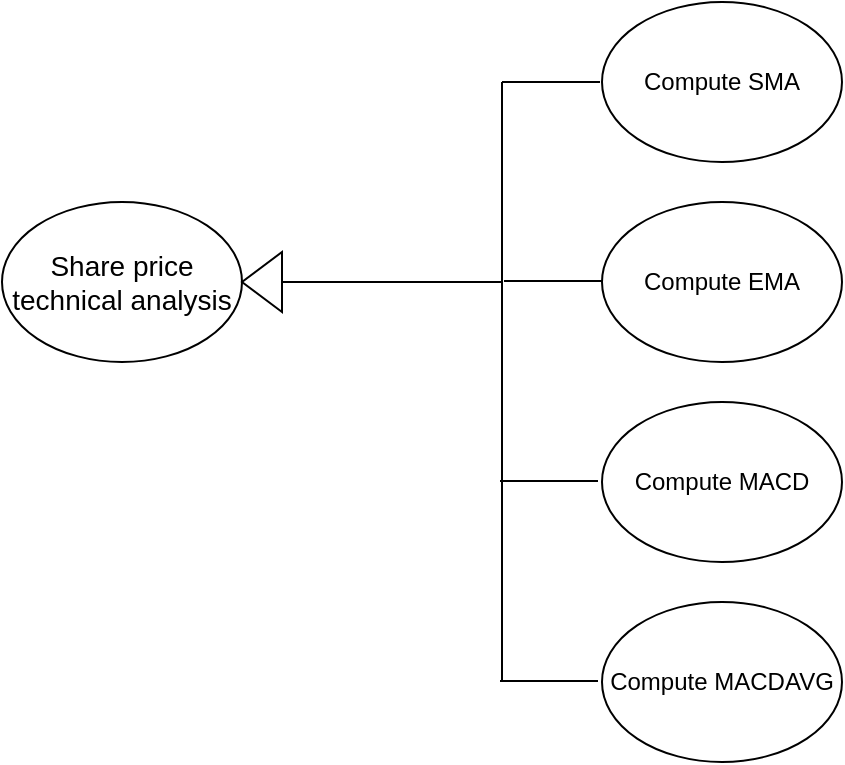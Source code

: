 <mxfile version="14.4.4" type="github"><diagram id="uq3WUcLI6ZLiZ-ROyAj5" name="Page-1"><mxGraphModel dx="782" dy="1558" grid="1" gridSize="10" guides="1" tooltips="1" connect="1" arrows="1" fold="1" page="1" pageScale="1" pageWidth="827" pageHeight="1169" math="0" shadow="0"><root><mxCell id="0"/><mxCell id="1" parent="0"/><mxCell id="90IHYemAjZToinOYdZnp-1" value="Compute SMA" style="ellipse;whiteSpace=wrap;html=1;" vertex="1" parent="1"><mxGeometry x="440" y="-460" width="120" height="80" as="geometry"/></mxCell><mxCell id="90IHYemAjZToinOYdZnp-2" value="Compute EMA" style="ellipse;whiteSpace=wrap;html=1;" vertex="1" parent="1"><mxGeometry x="440" y="-360" width="120" height="80" as="geometry"/></mxCell><mxCell id="90IHYemAjZToinOYdZnp-3" value="Compute MACDAVG" style="ellipse;whiteSpace=wrap;html=1;" vertex="1" parent="1"><mxGeometry x="440" y="-160" width="120" height="80" as="geometry"/></mxCell><mxCell id="90IHYemAjZToinOYdZnp-4" value="Compute MACD" style="ellipse;whiteSpace=wrap;html=1;" vertex="1" parent="1"><mxGeometry x="440" y="-260" width="120" height="80" as="geometry"/></mxCell><mxCell id="90IHYemAjZToinOYdZnp-5" value="" style="endArrow=none;html=1;" edge="1" parent="1"><mxGeometry width="50" height="50" relative="1" as="geometry"><mxPoint x="390" y="-120" as="sourcePoint"/><mxPoint x="390" y="-420" as="targetPoint"/><Array as="points"><mxPoint x="390" y="-280"/></Array></mxGeometry></mxCell><mxCell id="90IHYemAjZToinOYdZnp-6" value="" style="endArrow=none;html=1;" edge="1" parent="1"><mxGeometry width="50" height="50" relative="1" as="geometry"><mxPoint x="390" y="-420" as="sourcePoint"/><mxPoint x="439" y="-420" as="targetPoint"/></mxGeometry></mxCell><mxCell id="90IHYemAjZToinOYdZnp-9" value="" style="endArrow=none;html=1;" edge="1" parent="1"><mxGeometry width="50" height="50" relative="1" as="geometry"><mxPoint x="391" y="-320.5" as="sourcePoint"/><mxPoint x="440" y="-320.5" as="targetPoint"/></mxGeometry></mxCell><mxCell id="90IHYemAjZToinOYdZnp-10" value="" style="endArrow=none;html=1;" edge="1" parent="1"><mxGeometry width="50" height="50" relative="1" as="geometry"><mxPoint x="389" y="-220.5" as="sourcePoint"/><mxPoint x="438" y="-220.5" as="targetPoint"/></mxGeometry></mxCell><mxCell id="90IHYemAjZToinOYdZnp-11" value="" style="endArrow=none;html=1;" edge="1" parent="1"><mxGeometry width="50" height="50" relative="1" as="geometry"><mxPoint x="389" y="-120.5" as="sourcePoint"/><mxPoint x="438" y="-120.5" as="targetPoint"/></mxGeometry></mxCell><mxCell id="90IHYemAjZToinOYdZnp-13" value="" style="endArrow=none;html=1;" edge="1" parent="1" target="90IHYemAjZToinOYdZnp-15"><mxGeometry width="50" height="50" relative="1" as="geometry"><mxPoint x="390" y="-320" as="sourcePoint"/><mxPoint x="280" y="-320" as="targetPoint"/></mxGeometry></mxCell><mxCell id="90IHYemAjZToinOYdZnp-14" value="&lt;span lang=&quot;EN-US&quot; style=&quot;font-size: 10.5pt&quot;&gt;Share price technical analysis&lt;/span&gt;" style="ellipse;whiteSpace=wrap;html=1;" vertex="1" parent="1"><mxGeometry x="140" y="-360" width="120" height="80" as="geometry"/></mxCell><mxCell id="90IHYemAjZToinOYdZnp-15" value="" style="triangle;whiteSpace=wrap;html=1;direction=west;" vertex="1" parent="1"><mxGeometry x="260" y="-335" width="20" height="30" as="geometry"/></mxCell></root></mxGraphModel></diagram></mxfile>